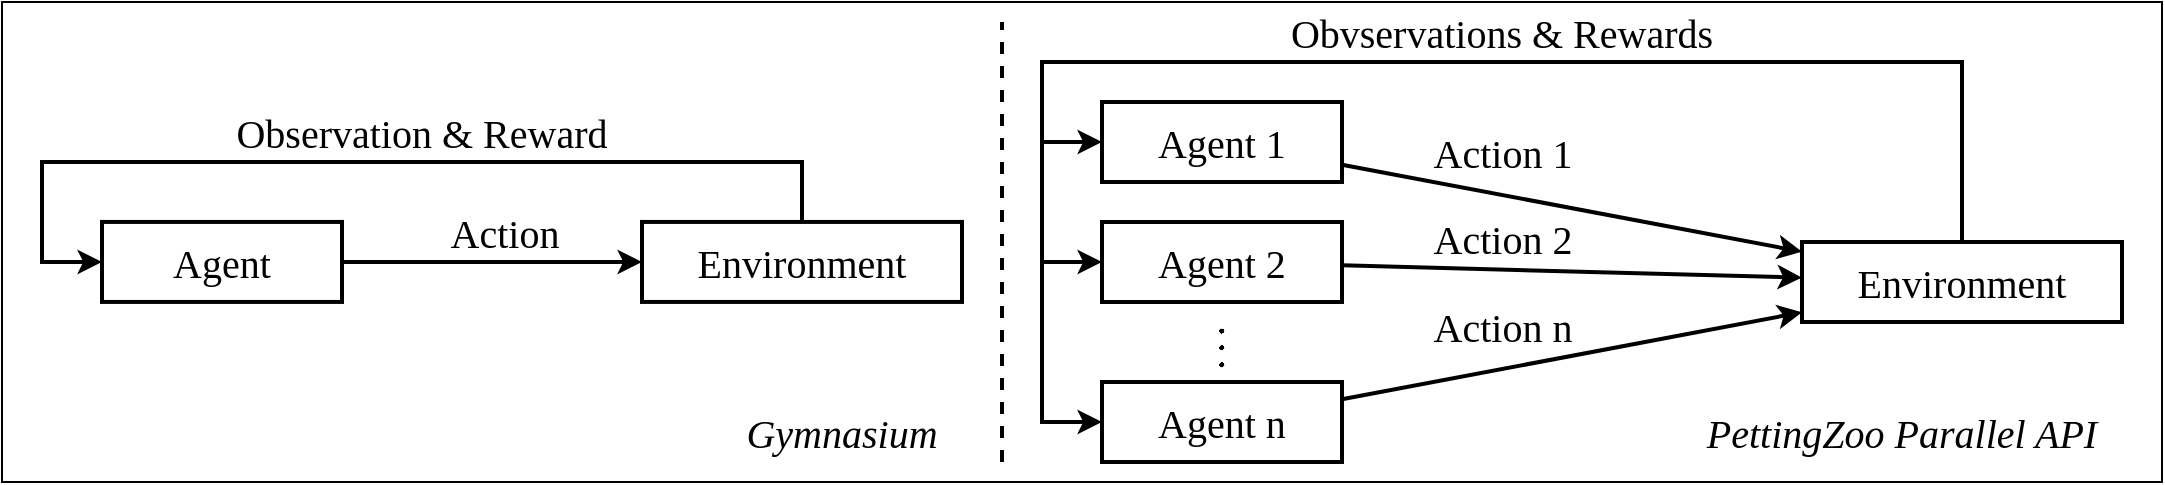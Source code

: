 <mxfile version="24.7.17">
  <diagram name="第 1 页" id="5HR66ZYHO3iWxEEs3TQH">
    <mxGraphModel dx="1585" dy="1083" grid="1" gridSize="10" guides="1" tooltips="1" connect="1" arrows="1" fold="1" page="0" pageScale="1" pageWidth="1600" pageHeight="900" math="1" shadow="0">
      <root>
        <mxCell id="0" />
        <mxCell id="1" parent="0" />
        <mxCell id="iwML2FXKRfyEG1_bKI1f-11" value="" style="rounded=0;whiteSpace=wrap;html=1;strokeColor=default;align=center;verticalAlign=middle;fontFamily=HarmonyOS Sans SC;fontSize=20;fontColor=default;labelBackgroundColor=default;fillColor=default;" vertex="1" parent="1">
          <mxGeometry x="-50" y="-50" width="1080" height="240" as="geometry" />
        </mxCell>
        <mxCell id="iwML2FXKRfyEG1_bKI1f-1" style="edgeStyle=none;shape=connector;rounded=0;orthogonalLoop=1;jettySize=auto;html=1;strokeColor=default;strokeWidth=2;align=center;verticalAlign=middle;fontFamily=HarmonyOS Sans SC;fontSize=20;fontColor=default;labelBackgroundColor=default;endArrow=classic;" edge="1" parent="1" source="BimqWJH9Wof7U1ywLQl9-1" target="BimqWJH9Wof7U1ywLQl9-2">
          <mxGeometry relative="1" as="geometry" />
        </mxCell>
        <mxCell id="iwML2FXKRfyEG1_bKI1f-2" value="Action" style="edgeLabel;html=1;align=center;verticalAlign=middle;resizable=0;points=[];rounded=0;strokeColor=default;fontFamily=HarmonyOS Sans SC;fontSize=20;fontColor=default;labelBackgroundColor=default;fillColor=default;" vertex="1" connectable="0" parent="iwML2FXKRfyEG1_bKI1f-1">
          <mxGeometry x="-0.046" y="1" relative="1" as="geometry">
            <mxPoint x="9" y="-14" as="offset" />
          </mxGeometry>
        </mxCell>
        <mxCell id="BimqWJH9Wof7U1ywLQl9-1" value="Agent" style="rounded=0;whiteSpace=wrap;html=1;fontFamily=HarmonyOS Sans SC;fontSize=20;strokeWidth=2;" parent="1" vertex="1">
          <mxGeometry y="59.97" width="120" height="40" as="geometry" />
        </mxCell>
        <mxCell id="iwML2FXKRfyEG1_bKI1f-3" style="edgeStyle=orthogonalEdgeStyle;shape=connector;rounded=0;orthogonalLoop=1;jettySize=auto;html=1;exitX=0.5;exitY=0;exitDx=0;exitDy=0;entryX=0;entryY=0.5;entryDx=0;entryDy=0;strokeColor=default;strokeWidth=2;align=center;verticalAlign=middle;fontFamily=HarmonyOS Sans SC;fontSize=20;fontColor=default;labelBackgroundColor=default;endArrow=classic;" edge="1" parent="1" source="BimqWJH9Wof7U1ywLQl9-2" target="BimqWJH9Wof7U1ywLQl9-1">
          <mxGeometry relative="1" as="geometry">
            <Array as="points">
              <mxPoint x="350" y="30" />
              <mxPoint x="-30" y="30" />
              <mxPoint x="-30" y="80" />
            </Array>
          </mxGeometry>
        </mxCell>
        <mxCell id="BimqWJH9Wof7U1ywLQl9-2" value="Environment" style="rounded=0;whiteSpace=wrap;html=1;fontFamily=HarmonyOS Sans SC;fontSize=20;strokeWidth=2;" parent="1" vertex="1">
          <mxGeometry x="270" y="59.97" width="160" height="40" as="geometry" />
        </mxCell>
        <mxCell id="BimqWJH9Wof7U1ywLQl9-8" style="rounded=0;orthogonalLoop=1;jettySize=auto;html=1;fontFamily=HarmonyOS Sans SC;fontSize=20;fontColor=default;strokeWidth=2;" parent="1" source="BimqWJH9Wof7U1ywLQl9-3" target="BimqWJH9Wof7U1ywLQl9-4" edge="1">
          <mxGeometry relative="1" as="geometry" />
        </mxCell>
        <mxCell id="BimqWJH9Wof7U1ywLQl9-11" value="Action 1" style="edgeLabel;html=1;align=center;verticalAlign=middle;resizable=0;points=[];rounded=0;strokeColor=default;fontFamily=HarmonyOS Sans SC;fontSize=20;fontColor=default;labelBackgroundColor=default;fillColor=default;" parent="BimqWJH9Wof7U1ywLQl9-8" vertex="1" connectable="0">
          <mxGeometry x="-0.135" y="-1" relative="1" as="geometry">
            <mxPoint x="-19" y="-26" as="offset" />
          </mxGeometry>
        </mxCell>
        <mxCell id="BimqWJH9Wof7U1ywLQl9-3" value="Agent 1" style="rounded=0;whiteSpace=wrap;html=1;fontFamily=HarmonyOS Sans SC;fontSize=20;strokeWidth=2;" parent="1" vertex="1">
          <mxGeometry x="500" width="120" height="40" as="geometry" />
        </mxCell>
        <mxCell id="BimqWJH9Wof7U1ywLQl9-15" style="edgeStyle=orthogonalEdgeStyle;shape=connector;rounded=0;orthogonalLoop=1;jettySize=auto;html=1;exitX=0.5;exitY=0;exitDx=0;exitDy=0;entryX=0;entryY=0.5;entryDx=0;entryDy=0;strokeColor=default;strokeWidth=2;align=center;verticalAlign=middle;fontFamily=HarmonyOS Sans SC;fontSize=20;fontColor=default;labelBackgroundColor=default;endArrow=classic;" parent="1" source="BimqWJH9Wof7U1ywLQl9-4" target="BimqWJH9Wof7U1ywLQl9-3" edge="1">
          <mxGeometry relative="1" as="geometry">
            <Array as="points">
              <mxPoint x="930" y="-20" />
              <mxPoint x="470" y="-20" />
              <mxPoint x="470" y="20" />
            </Array>
          </mxGeometry>
        </mxCell>
        <mxCell id="BimqWJH9Wof7U1ywLQl9-16" style="edgeStyle=orthogonalEdgeStyle;shape=connector;rounded=0;orthogonalLoop=1;jettySize=auto;html=1;exitX=0.5;exitY=0;exitDx=0;exitDy=0;entryX=0;entryY=0.5;entryDx=0;entryDy=0;strokeColor=default;strokeWidth=2;align=center;verticalAlign=middle;fontFamily=HarmonyOS Sans SC;fontSize=20;fontColor=default;labelBackgroundColor=default;endArrow=classic;" parent="1" source="BimqWJH9Wof7U1ywLQl9-4" target="BimqWJH9Wof7U1ywLQl9-5" edge="1">
          <mxGeometry relative="1" as="geometry">
            <Array as="points">
              <mxPoint x="930" y="-20" />
              <mxPoint x="470" y="-20" />
              <mxPoint x="470" y="80" />
            </Array>
          </mxGeometry>
        </mxCell>
        <mxCell id="BimqWJH9Wof7U1ywLQl9-17" style="edgeStyle=orthogonalEdgeStyle;shape=connector;rounded=0;orthogonalLoop=1;jettySize=auto;html=1;exitX=0.5;exitY=0;exitDx=0;exitDy=0;entryX=0;entryY=0.5;entryDx=0;entryDy=0;strokeColor=default;strokeWidth=2;align=center;verticalAlign=middle;fontFamily=HarmonyOS Sans SC;fontSize=20;fontColor=default;labelBackgroundColor=default;endArrow=classic;" parent="1" source="BimqWJH9Wof7U1ywLQl9-4" target="BimqWJH9Wof7U1ywLQl9-6" edge="1">
          <mxGeometry relative="1" as="geometry">
            <Array as="points">
              <mxPoint x="930" y="-20" />
              <mxPoint x="470" y="-20" />
              <mxPoint x="470" y="160" />
            </Array>
          </mxGeometry>
        </mxCell>
        <mxCell id="BimqWJH9Wof7U1ywLQl9-4" value="Environment" style="rounded=0;whiteSpace=wrap;html=1;fontFamily=HarmonyOS Sans SC;fontSize=20;strokeWidth=2;" parent="1" vertex="1">
          <mxGeometry x="850" y="70" width="160" height="40" as="geometry" />
        </mxCell>
        <mxCell id="BimqWJH9Wof7U1ywLQl9-9" style="edgeStyle=none;shape=connector;rounded=0;orthogonalLoop=1;jettySize=auto;html=1;strokeColor=default;strokeWidth=2;align=center;verticalAlign=middle;fontFamily=HarmonyOS Sans SC;fontSize=20;fontColor=default;labelBackgroundColor=default;endArrow=classic;" parent="1" source="BimqWJH9Wof7U1ywLQl9-5" target="BimqWJH9Wof7U1ywLQl9-4" edge="1">
          <mxGeometry relative="1" as="geometry" />
        </mxCell>
        <mxCell id="BimqWJH9Wof7U1ywLQl9-12" value="Action 2" style="edgeLabel;html=1;align=center;verticalAlign=middle;resizable=0;points=[];rounded=0;strokeColor=default;fontFamily=HarmonyOS Sans SC;fontSize=20;fontColor=default;labelBackgroundColor=default;fillColor=default;" parent="BimqWJH9Wof7U1ywLQl9-9" vertex="1" connectable="0">
          <mxGeometry x="-0.226" y="2" relative="1" as="geometry">
            <mxPoint x="-9" y="-14" as="offset" />
          </mxGeometry>
        </mxCell>
        <mxCell id="BimqWJH9Wof7U1ywLQl9-5" value="Agent 2" style="rounded=0;whiteSpace=wrap;html=1;fontFamily=HarmonyOS Sans SC;fontSize=20;strokeWidth=2;" parent="1" vertex="1">
          <mxGeometry x="500" y="60" width="120" height="40" as="geometry" />
        </mxCell>
        <mxCell id="BimqWJH9Wof7U1ywLQl9-10" style="edgeStyle=none;shape=connector;rounded=0;orthogonalLoop=1;jettySize=auto;html=1;strokeColor=default;strokeWidth=2;align=center;verticalAlign=middle;fontFamily=HarmonyOS Sans SC;fontSize=20;fontColor=default;labelBackgroundColor=default;endArrow=classic;" parent="1" source="BimqWJH9Wof7U1ywLQl9-6" target="BimqWJH9Wof7U1ywLQl9-4" edge="1">
          <mxGeometry relative="1" as="geometry" />
        </mxCell>
        <mxCell id="BimqWJH9Wof7U1ywLQl9-13" value="Action n" style="edgeLabel;html=1;align=center;verticalAlign=middle;resizable=0;points=[];rounded=0;strokeColor=default;fontFamily=HarmonyOS Sans SC;fontSize=20;fontColor=default;labelBackgroundColor=default;fillColor=default;" parent="BimqWJH9Wof7U1ywLQl9-10" vertex="1" connectable="0">
          <mxGeometry x="-0.234" relative="1" as="geometry">
            <mxPoint x="-8" y="-20" as="offset" />
          </mxGeometry>
        </mxCell>
        <mxCell id="BimqWJH9Wof7U1ywLQl9-6" value="Agent n" style="rounded=0;whiteSpace=wrap;html=1;fontFamily=HarmonyOS Sans SC;fontSize=20;strokeWidth=2;" parent="1" vertex="1">
          <mxGeometry x="500" y="140" width="120" height="40" as="geometry" />
        </mxCell>
        <mxCell id="BimqWJH9Wof7U1ywLQl9-7" value="\(\vdots\)" style="text;html=1;align=center;verticalAlign=middle;whiteSpace=wrap;rounded=0;fontFamily=HarmonyOS Sans SC;fontSize=20;fontColor=default;strokeWidth=2;" parent="1" vertex="1">
          <mxGeometry x="540" y="100" width="40" height="40" as="geometry" />
        </mxCell>
        <mxCell id="BimqWJH9Wof7U1ywLQl9-18" value="Obvservations &amp;amp; Rewards" style="text;html=1;align=center;verticalAlign=middle;whiteSpace=wrap;rounded=0;fontFamily=HarmonyOS Sans SC;fontSize=20;fontColor=default;labelBackgroundColor=default;" parent="1" vertex="1">
          <mxGeometry x="470" y="-50" width="460" height="30" as="geometry" />
        </mxCell>
        <mxCell id="iwML2FXKRfyEG1_bKI1f-6" value="Observation &amp;amp; Reward" style="text;html=1;align=center;verticalAlign=middle;whiteSpace=wrap;rounded=0;fontFamily=HarmonyOS Sans SC;fontSize=20;fontColor=default;labelBackgroundColor=default;" vertex="1" parent="1">
          <mxGeometry x="-30" width="380" height="30" as="geometry" />
        </mxCell>
        <mxCell id="iwML2FXKRfyEG1_bKI1f-7" value="" style="endArrow=none;dashed=1;html=1;rounded=0;strokeColor=default;strokeWidth=2;align=center;verticalAlign=middle;fontFamily=HarmonyOS Sans SC;fontSize=20;fontColor=default;labelBackgroundColor=default;" edge="1" parent="1">
          <mxGeometry width="50" height="50" relative="1" as="geometry">
            <mxPoint x="450" y="180" as="sourcePoint" />
            <mxPoint x="450" y="-40" as="targetPoint" />
          </mxGeometry>
        </mxCell>
        <mxCell id="iwML2FXKRfyEG1_bKI1f-9" value="Gymnasium" style="text;html=1;align=center;verticalAlign=middle;whiteSpace=wrap;rounded=0;fontFamily=HarmonyOS Sans SC;fontSize=20;fontColor=default;labelBackgroundColor=default;fontStyle=2" vertex="1" parent="1">
          <mxGeometry x="310" y="150" width="120" height="30" as="geometry" />
        </mxCell>
        <mxCell id="iwML2FXKRfyEG1_bKI1f-10" value="PettingZoo Parallel API" style="text;html=1;align=center;verticalAlign=middle;whiteSpace=wrap;rounded=0;fontFamily=HarmonyOS Sans SC;fontSize=20;fontColor=default;labelBackgroundColor=default;fontStyle=2" vertex="1" parent="1">
          <mxGeometry x="790" y="150" width="220" height="30" as="geometry" />
        </mxCell>
      </root>
    </mxGraphModel>
  </diagram>
</mxfile>
